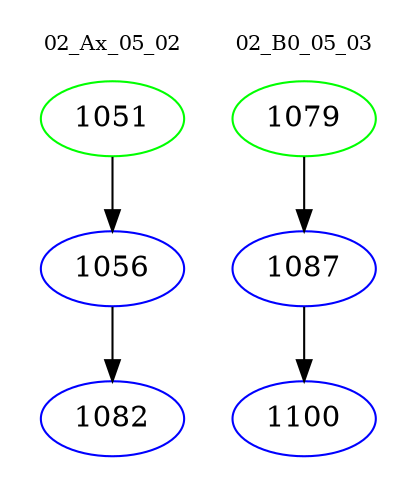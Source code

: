 digraph{
subgraph cluster_0 {
color = white
label = "02_Ax_05_02";
fontsize=10;
T0_1051 [label="1051", color="green"]
T0_1051 -> T0_1056 [color="black"]
T0_1056 [label="1056", color="blue"]
T0_1056 -> T0_1082 [color="black"]
T0_1082 [label="1082", color="blue"]
}
subgraph cluster_1 {
color = white
label = "02_B0_05_03";
fontsize=10;
T1_1079 [label="1079", color="green"]
T1_1079 -> T1_1087 [color="black"]
T1_1087 [label="1087", color="blue"]
T1_1087 -> T1_1100 [color="black"]
T1_1100 [label="1100", color="blue"]
}
}
